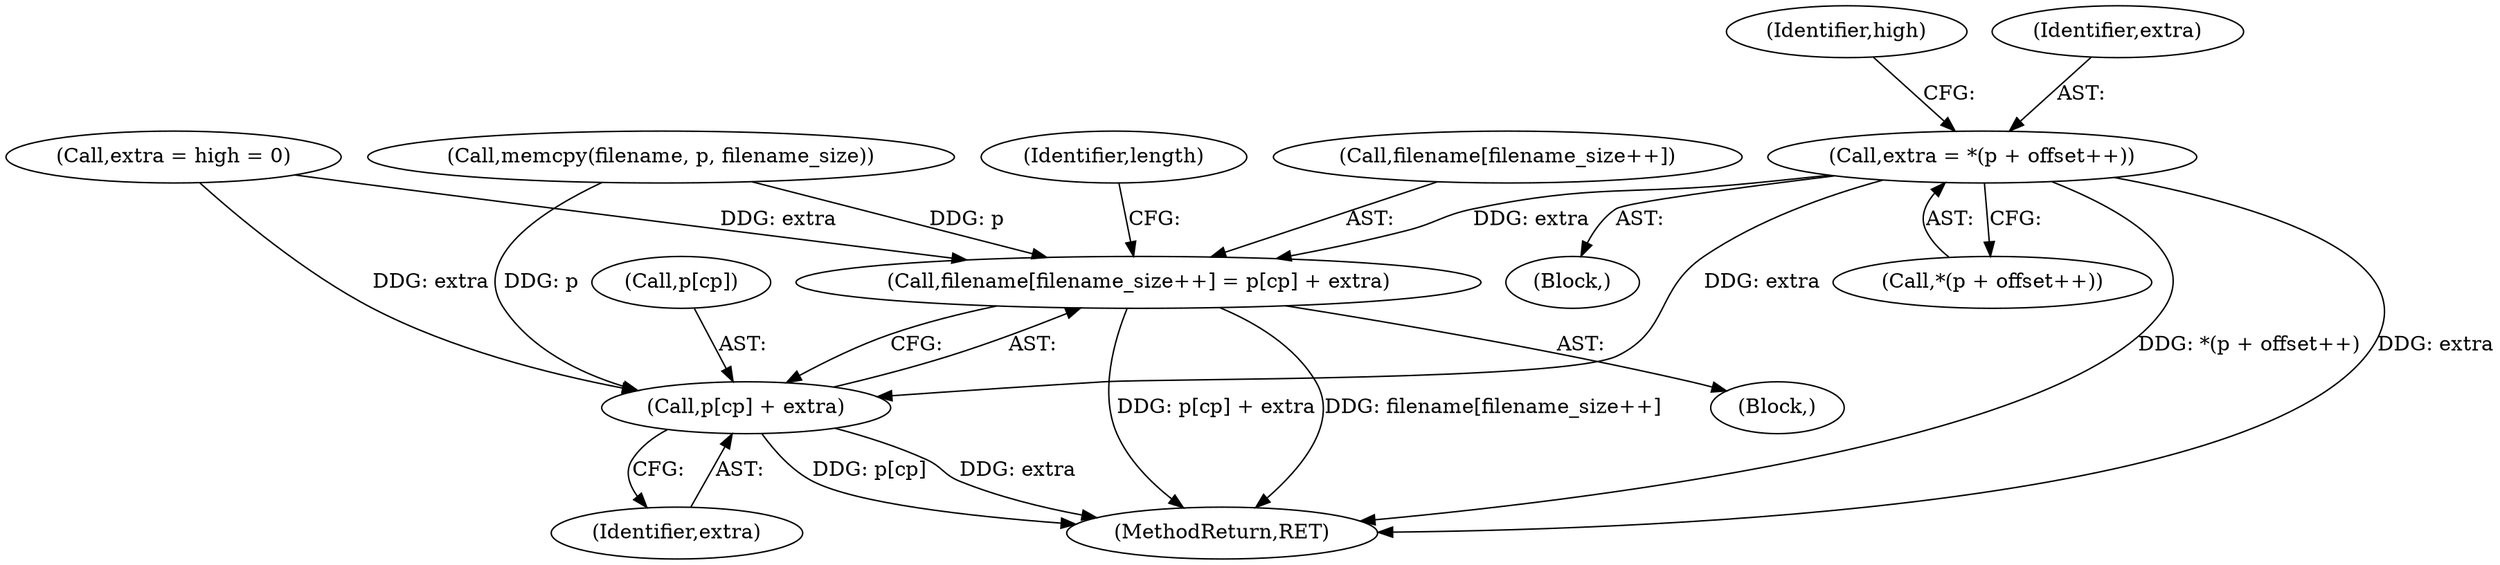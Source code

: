digraph "0_libarchive_5562545b5562f6d12a4ef991fae158bf4ccf92b6@integer" {
"1000870" [label="(Call,extra = *(p + offset++))"];
"1000914" [label="(Call,filename[filename_size++] = p[cp] + extra)"];
"1000919" [label="(Call,p[cp] + extra)"];
"1000925" [label="(Identifier,length)"];
"1000883" [label="(Call,extra = high = 0)"];
"1001741" [label="(MethodReturn,RET)"];
"1000878" [label="(Identifier,high)"];
"1000914" [label="(Call,filename[filename_size++] = p[cp] + extra)"];
"1000870" [label="(Call,extra = *(p + offset++))"];
"1000869" [label="(Block,)"];
"1000901" [label="(Block,)"];
"1000872" [label="(Call,*(p + offset++))"];
"1000919" [label="(Call,p[cp] + extra)"];
"1000923" [label="(Identifier,extra)"];
"1000920" [label="(Call,p[cp])"];
"1000871" [label="(Identifier,extra)"];
"1000915" [label="(Call,filename[filename_size++])"];
"1000700" [label="(Call,memcpy(filename, p, filename_size))"];
"1000870" -> "1000869"  [label="AST: "];
"1000870" -> "1000872"  [label="CFG: "];
"1000871" -> "1000870"  [label="AST: "];
"1000872" -> "1000870"  [label="AST: "];
"1000878" -> "1000870"  [label="CFG: "];
"1000870" -> "1001741"  [label="DDG: *(p + offset++)"];
"1000870" -> "1001741"  [label="DDG: extra"];
"1000870" -> "1000914"  [label="DDG: extra"];
"1000870" -> "1000919"  [label="DDG: extra"];
"1000914" -> "1000901"  [label="AST: "];
"1000914" -> "1000919"  [label="CFG: "];
"1000915" -> "1000914"  [label="AST: "];
"1000919" -> "1000914"  [label="AST: "];
"1000925" -> "1000914"  [label="CFG: "];
"1000914" -> "1001741"  [label="DDG: p[cp] + extra"];
"1000914" -> "1001741"  [label="DDG: filename[filename_size++]"];
"1000700" -> "1000914"  [label="DDG: p"];
"1000883" -> "1000914"  [label="DDG: extra"];
"1000919" -> "1000923"  [label="CFG: "];
"1000920" -> "1000919"  [label="AST: "];
"1000923" -> "1000919"  [label="AST: "];
"1000919" -> "1001741"  [label="DDG: p[cp]"];
"1000919" -> "1001741"  [label="DDG: extra"];
"1000700" -> "1000919"  [label="DDG: p"];
"1000883" -> "1000919"  [label="DDG: extra"];
}
